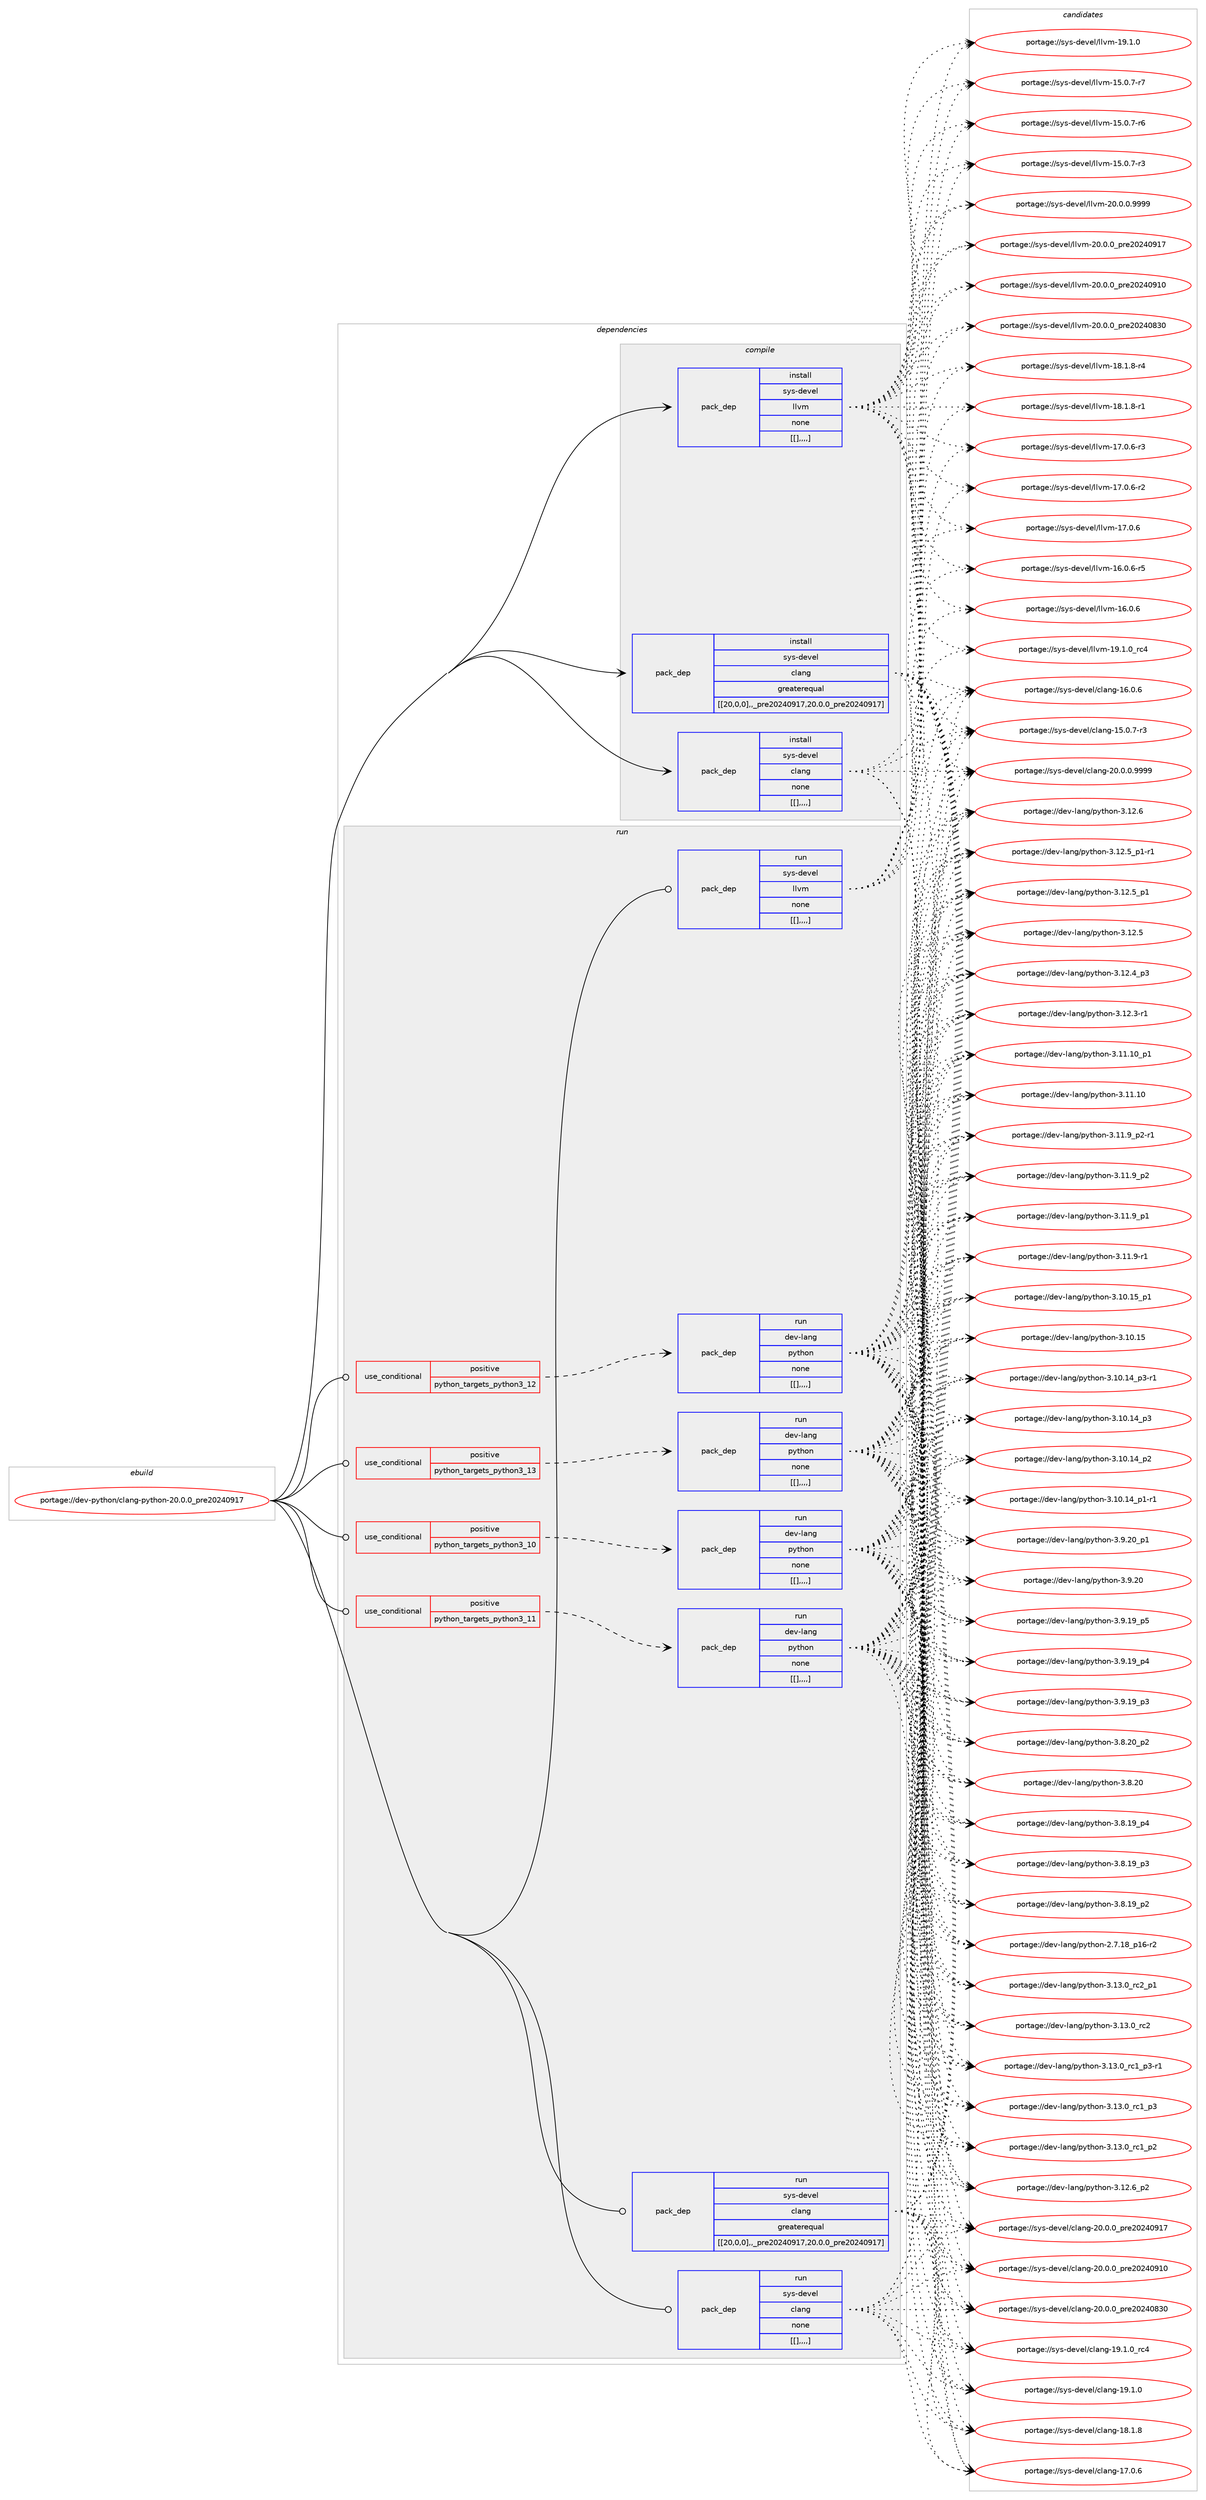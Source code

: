 digraph prolog {

# *************
# Graph options
# *************

newrank=true;
concentrate=true;
compound=true;
graph [rankdir=LR,fontname=Helvetica,fontsize=10,ranksep=1.5];#, ranksep=2.5, nodesep=0.2];
edge  [arrowhead=vee];
node  [fontname=Helvetica,fontsize=10];

# **********
# The ebuild
# **********

subgraph cluster_leftcol {
color=gray;
label=<<i>ebuild</i>>;
id [label="portage://dev-python/clang-python-20.0.0_pre20240917", color=red, width=4, href="../dev-python/clang-python-20.0.0_pre20240917.svg"];
}

# ****************
# The dependencies
# ****************

subgraph cluster_midcol {
color=gray;
label=<<i>dependencies</i>>;
subgraph cluster_compile {
fillcolor="#eeeeee";
style=filled;
label=<<i>compile</i>>;
subgraph pack111378 {
dependency145360 [label=<<TABLE BORDER="0" CELLBORDER="1" CELLSPACING="0" CELLPADDING="4" WIDTH="220"><TR><TD ROWSPAN="6" CELLPADDING="30">pack_dep</TD></TR><TR><TD WIDTH="110">install</TD></TR><TR><TD>sys-devel</TD></TR><TR><TD>clang</TD></TR><TR><TD>greaterequal</TD></TR><TR><TD>[[20,0,0],,_pre20240917,20.0.0_pre20240917]</TD></TR></TABLE>>, shape=none, color=blue];
}
id:e -> dependency145360:w [weight=20,style="solid",arrowhead="vee"];
subgraph pack111379 {
dependency145361 [label=<<TABLE BORDER="0" CELLBORDER="1" CELLSPACING="0" CELLPADDING="4" WIDTH="220"><TR><TD ROWSPAN="6" CELLPADDING="30">pack_dep</TD></TR><TR><TD WIDTH="110">install</TD></TR><TR><TD>sys-devel</TD></TR><TR><TD>clang</TD></TR><TR><TD>none</TD></TR><TR><TD>[[],,,,]</TD></TR></TABLE>>, shape=none, color=blue];
}
id:e -> dependency145361:w [weight=20,style="solid",arrowhead="vee"];
subgraph pack111380 {
dependency145362 [label=<<TABLE BORDER="0" CELLBORDER="1" CELLSPACING="0" CELLPADDING="4" WIDTH="220"><TR><TD ROWSPAN="6" CELLPADDING="30">pack_dep</TD></TR><TR><TD WIDTH="110">install</TD></TR><TR><TD>sys-devel</TD></TR><TR><TD>llvm</TD></TR><TR><TD>none</TD></TR><TR><TD>[[],,,,]</TD></TR></TABLE>>, shape=none, color=blue];
}
id:e -> dependency145362:w [weight=20,style="solid",arrowhead="vee"];
}
subgraph cluster_compileandrun {
fillcolor="#eeeeee";
style=filled;
label=<<i>compile and run</i>>;
}
subgraph cluster_run {
fillcolor="#eeeeee";
style=filled;
label=<<i>run</i>>;
subgraph cond32770 {
dependency145363 [label=<<TABLE BORDER="0" CELLBORDER="1" CELLSPACING="0" CELLPADDING="4"><TR><TD ROWSPAN="3" CELLPADDING="10">use_conditional</TD></TR><TR><TD>positive</TD></TR><TR><TD>python_targets_python3_10</TD></TR></TABLE>>, shape=none, color=red];
subgraph pack111381 {
dependency145364 [label=<<TABLE BORDER="0" CELLBORDER="1" CELLSPACING="0" CELLPADDING="4" WIDTH="220"><TR><TD ROWSPAN="6" CELLPADDING="30">pack_dep</TD></TR><TR><TD WIDTH="110">run</TD></TR><TR><TD>dev-lang</TD></TR><TR><TD>python</TD></TR><TR><TD>none</TD></TR><TR><TD>[[],,,,]</TD></TR></TABLE>>, shape=none, color=blue];
}
dependency145363:e -> dependency145364:w [weight=20,style="dashed",arrowhead="vee"];
}
id:e -> dependency145363:w [weight=20,style="solid",arrowhead="odot"];
subgraph cond32771 {
dependency145365 [label=<<TABLE BORDER="0" CELLBORDER="1" CELLSPACING="0" CELLPADDING="4"><TR><TD ROWSPAN="3" CELLPADDING="10">use_conditional</TD></TR><TR><TD>positive</TD></TR><TR><TD>python_targets_python3_11</TD></TR></TABLE>>, shape=none, color=red];
subgraph pack111382 {
dependency145366 [label=<<TABLE BORDER="0" CELLBORDER="1" CELLSPACING="0" CELLPADDING="4" WIDTH="220"><TR><TD ROWSPAN="6" CELLPADDING="30">pack_dep</TD></TR><TR><TD WIDTH="110">run</TD></TR><TR><TD>dev-lang</TD></TR><TR><TD>python</TD></TR><TR><TD>none</TD></TR><TR><TD>[[],,,,]</TD></TR></TABLE>>, shape=none, color=blue];
}
dependency145365:e -> dependency145366:w [weight=20,style="dashed",arrowhead="vee"];
}
id:e -> dependency145365:w [weight=20,style="solid",arrowhead="odot"];
subgraph cond32772 {
dependency145367 [label=<<TABLE BORDER="0" CELLBORDER="1" CELLSPACING="0" CELLPADDING="4"><TR><TD ROWSPAN="3" CELLPADDING="10">use_conditional</TD></TR><TR><TD>positive</TD></TR><TR><TD>python_targets_python3_12</TD></TR></TABLE>>, shape=none, color=red];
subgraph pack111383 {
dependency145368 [label=<<TABLE BORDER="0" CELLBORDER="1" CELLSPACING="0" CELLPADDING="4" WIDTH="220"><TR><TD ROWSPAN="6" CELLPADDING="30">pack_dep</TD></TR><TR><TD WIDTH="110">run</TD></TR><TR><TD>dev-lang</TD></TR><TR><TD>python</TD></TR><TR><TD>none</TD></TR><TR><TD>[[],,,,]</TD></TR></TABLE>>, shape=none, color=blue];
}
dependency145367:e -> dependency145368:w [weight=20,style="dashed",arrowhead="vee"];
}
id:e -> dependency145367:w [weight=20,style="solid",arrowhead="odot"];
subgraph cond32773 {
dependency145369 [label=<<TABLE BORDER="0" CELLBORDER="1" CELLSPACING="0" CELLPADDING="4"><TR><TD ROWSPAN="3" CELLPADDING="10">use_conditional</TD></TR><TR><TD>positive</TD></TR><TR><TD>python_targets_python3_13</TD></TR></TABLE>>, shape=none, color=red];
subgraph pack111384 {
dependency145370 [label=<<TABLE BORDER="0" CELLBORDER="1" CELLSPACING="0" CELLPADDING="4" WIDTH="220"><TR><TD ROWSPAN="6" CELLPADDING="30">pack_dep</TD></TR><TR><TD WIDTH="110">run</TD></TR><TR><TD>dev-lang</TD></TR><TR><TD>python</TD></TR><TR><TD>none</TD></TR><TR><TD>[[],,,,]</TD></TR></TABLE>>, shape=none, color=blue];
}
dependency145369:e -> dependency145370:w [weight=20,style="dashed",arrowhead="vee"];
}
id:e -> dependency145369:w [weight=20,style="solid",arrowhead="odot"];
subgraph pack111385 {
dependency145371 [label=<<TABLE BORDER="0" CELLBORDER="1" CELLSPACING="0" CELLPADDING="4" WIDTH="220"><TR><TD ROWSPAN="6" CELLPADDING="30">pack_dep</TD></TR><TR><TD WIDTH="110">run</TD></TR><TR><TD>sys-devel</TD></TR><TR><TD>clang</TD></TR><TR><TD>greaterequal</TD></TR><TR><TD>[[20,0,0],,_pre20240917,20.0.0_pre20240917]</TD></TR></TABLE>>, shape=none, color=blue];
}
id:e -> dependency145371:w [weight=20,style="solid",arrowhead="odot"];
subgraph pack111386 {
dependency145372 [label=<<TABLE BORDER="0" CELLBORDER="1" CELLSPACING="0" CELLPADDING="4" WIDTH="220"><TR><TD ROWSPAN="6" CELLPADDING="30">pack_dep</TD></TR><TR><TD WIDTH="110">run</TD></TR><TR><TD>sys-devel</TD></TR><TR><TD>clang</TD></TR><TR><TD>none</TD></TR><TR><TD>[[],,,,]</TD></TR></TABLE>>, shape=none, color=blue];
}
id:e -> dependency145372:w [weight=20,style="solid",arrowhead="odot"];
subgraph pack111387 {
dependency145373 [label=<<TABLE BORDER="0" CELLBORDER="1" CELLSPACING="0" CELLPADDING="4" WIDTH="220"><TR><TD ROWSPAN="6" CELLPADDING="30">pack_dep</TD></TR><TR><TD WIDTH="110">run</TD></TR><TR><TD>sys-devel</TD></TR><TR><TD>llvm</TD></TR><TR><TD>none</TD></TR><TR><TD>[[],,,,]</TD></TR></TABLE>>, shape=none, color=blue];
}
id:e -> dependency145373:w [weight=20,style="solid",arrowhead="odot"];
}
}

# **************
# The candidates
# **************

subgraph cluster_choices {
rank=same;
color=gray;
label=<<i>candidates</i>>;

subgraph choice111378 {
color=black;
nodesep=1;
choice11512111545100101118101108479910897110103455048464846484657575757 [label="portage://sys-devel/clang-20.0.0.9999", color=red, width=4,href="../sys-devel/clang-20.0.0.9999.svg"];
choice1151211154510010111810110847991089711010345504846484648951121141015048505248574955 [label="portage://sys-devel/clang-20.0.0_pre20240917", color=red, width=4,href="../sys-devel/clang-20.0.0_pre20240917.svg"];
choice1151211154510010111810110847991089711010345504846484648951121141015048505248574948 [label="portage://sys-devel/clang-20.0.0_pre20240910", color=red, width=4,href="../sys-devel/clang-20.0.0_pre20240910.svg"];
choice1151211154510010111810110847991089711010345504846484648951121141015048505248565148 [label="portage://sys-devel/clang-20.0.0_pre20240830", color=red, width=4,href="../sys-devel/clang-20.0.0_pre20240830.svg"];
choice1151211154510010111810110847991089711010345495746494648951149952 [label="portage://sys-devel/clang-19.1.0_rc4", color=red, width=4,href="../sys-devel/clang-19.1.0_rc4.svg"];
choice1151211154510010111810110847991089711010345495746494648 [label="portage://sys-devel/clang-19.1.0", color=red, width=4,href="../sys-devel/clang-19.1.0.svg"];
choice1151211154510010111810110847991089711010345495646494656 [label="portage://sys-devel/clang-18.1.8", color=red, width=4,href="../sys-devel/clang-18.1.8.svg"];
choice1151211154510010111810110847991089711010345495546484654 [label="portage://sys-devel/clang-17.0.6", color=red, width=4,href="../sys-devel/clang-17.0.6.svg"];
choice1151211154510010111810110847991089711010345495446484654 [label="portage://sys-devel/clang-16.0.6", color=red, width=4,href="../sys-devel/clang-16.0.6.svg"];
choice11512111545100101118101108479910897110103454953464846554511451 [label="portage://sys-devel/clang-15.0.7-r3", color=red, width=4,href="../sys-devel/clang-15.0.7-r3.svg"];
dependency145360:e -> choice11512111545100101118101108479910897110103455048464846484657575757:w [style=dotted,weight="100"];
dependency145360:e -> choice1151211154510010111810110847991089711010345504846484648951121141015048505248574955:w [style=dotted,weight="100"];
dependency145360:e -> choice1151211154510010111810110847991089711010345504846484648951121141015048505248574948:w [style=dotted,weight="100"];
dependency145360:e -> choice1151211154510010111810110847991089711010345504846484648951121141015048505248565148:w [style=dotted,weight="100"];
dependency145360:e -> choice1151211154510010111810110847991089711010345495746494648951149952:w [style=dotted,weight="100"];
dependency145360:e -> choice1151211154510010111810110847991089711010345495746494648:w [style=dotted,weight="100"];
dependency145360:e -> choice1151211154510010111810110847991089711010345495646494656:w [style=dotted,weight="100"];
dependency145360:e -> choice1151211154510010111810110847991089711010345495546484654:w [style=dotted,weight="100"];
dependency145360:e -> choice1151211154510010111810110847991089711010345495446484654:w [style=dotted,weight="100"];
dependency145360:e -> choice11512111545100101118101108479910897110103454953464846554511451:w [style=dotted,weight="100"];
}
subgraph choice111379 {
color=black;
nodesep=1;
choice11512111545100101118101108479910897110103455048464846484657575757 [label="portage://sys-devel/clang-20.0.0.9999", color=red, width=4,href="../sys-devel/clang-20.0.0.9999.svg"];
choice1151211154510010111810110847991089711010345504846484648951121141015048505248574955 [label="portage://sys-devel/clang-20.0.0_pre20240917", color=red, width=4,href="../sys-devel/clang-20.0.0_pre20240917.svg"];
choice1151211154510010111810110847991089711010345504846484648951121141015048505248574948 [label="portage://sys-devel/clang-20.0.0_pre20240910", color=red, width=4,href="../sys-devel/clang-20.0.0_pre20240910.svg"];
choice1151211154510010111810110847991089711010345504846484648951121141015048505248565148 [label="portage://sys-devel/clang-20.0.0_pre20240830", color=red, width=4,href="../sys-devel/clang-20.0.0_pre20240830.svg"];
choice1151211154510010111810110847991089711010345495746494648951149952 [label="portage://sys-devel/clang-19.1.0_rc4", color=red, width=4,href="../sys-devel/clang-19.1.0_rc4.svg"];
choice1151211154510010111810110847991089711010345495746494648 [label="portage://sys-devel/clang-19.1.0", color=red, width=4,href="../sys-devel/clang-19.1.0.svg"];
choice1151211154510010111810110847991089711010345495646494656 [label="portage://sys-devel/clang-18.1.8", color=red, width=4,href="../sys-devel/clang-18.1.8.svg"];
choice1151211154510010111810110847991089711010345495546484654 [label="portage://sys-devel/clang-17.0.6", color=red, width=4,href="../sys-devel/clang-17.0.6.svg"];
choice1151211154510010111810110847991089711010345495446484654 [label="portage://sys-devel/clang-16.0.6", color=red, width=4,href="../sys-devel/clang-16.0.6.svg"];
choice11512111545100101118101108479910897110103454953464846554511451 [label="portage://sys-devel/clang-15.0.7-r3", color=red, width=4,href="../sys-devel/clang-15.0.7-r3.svg"];
dependency145361:e -> choice11512111545100101118101108479910897110103455048464846484657575757:w [style=dotted,weight="100"];
dependency145361:e -> choice1151211154510010111810110847991089711010345504846484648951121141015048505248574955:w [style=dotted,weight="100"];
dependency145361:e -> choice1151211154510010111810110847991089711010345504846484648951121141015048505248574948:w [style=dotted,weight="100"];
dependency145361:e -> choice1151211154510010111810110847991089711010345504846484648951121141015048505248565148:w [style=dotted,weight="100"];
dependency145361:e -> choice1151211154510010111810110847991089711010345495746494648951149952:w [style=dotted,weight="100"];
dependency145361:e -> choice1151211154510010111810110847991089711010345495746494648:w [style=dotted,weight="100"];
dependency145361:e -> choice1151211154510010111810110847991089711010345495646494656:w [style=dotted,weight="100"];
dependency145361:e -> choice1151211154510010111810110847991089711010345495546484654:w [style=dotted,weight="100"];
dependency145361:e -> choice1151211154510010111810110847991089711010345495446484654:w [style=dotted,weight="100"];
dependency145361:e -> choice11512111545100101118101108479910897110103454953464846554511451:w [style=dotted,weight="100"];
}
subgraph choice111380 {
color=black;
nodesep=1;
choice1151211154510010111810110847108108118109455048464846484657575757 [label="portage://sys-devel/llvm-20.0.0.9999", color=red, width=4,href="../sys-devel/llvm-20.0.0.9999.svg"];
choice115121115451001011181011084710810811810945504846484648951121141015048505248574955 [label="portage://sys-devel/llvm-20.0.0_pre20240917", color=red, width=4,href="../sys-devel/llvm-20.0.0_pre20240917.svg"];
choice115121115451001011181011084710810811810945504846484648951121141015048505248574948 [label="portage://sys-devel/llvm-20.0.0_pre20240910", color=red, width=4,href="../sys-devel/llvm-20.0.0_pre20240910.svg"];
choice115121115451001011181011084710810811810945504846484648951121141015048505248565148 [label="portage://sys-devel/llvm-20.0.0_pre20240830", color=red, width=4,href="../sys-devel/llvm-20.0.0_pre20240830.svg"];
choice115121115451001011181011084710810811810945495746494648951149952 [label="portage://sys-devel/llvm-19.1.0_rc4", color=red, width=4,href="../sys-devel/llvm-19.1.0_rc4.svg"];
choice115121115451001011181011084710810811810945495746494648 [label="portage://sys-devel/llvm-19.1.0", color=red, width=4,href="../sys-devel/llvm-19.1.0.svg"];
choice1151211154510010111810110847108108118109454956464946564511452 [label="portage://sys-devel/llvm-18.1.8-r4", color=red, width=4,href="../sys-devel/llvm-18.1.8-r4.svg"];
choice1151211154510010111810110847108108118109454956464946564511449 [label="portage://sys-devel/llvm-18.1.8-r1", color=red, width=4,href="../sys-devel/llvm-18.1.8-r1.svg"];
choice1151211154510010111810110847108108118109454955464846544511451 [label="portage://sys-devel/llvm-17.0.6-r3", color=red, width=4,href="../sys-devel/llvm-17.0.6-r3.svg"];
choice1151211154510010111810110847108108118109454955464846544511450 [label="portage://sys-devel/llvm-17.0.6-r2", color=red, width=4,href="../sys-devel/llvm-17.0.6-r2.svg"];
choice115121115451001011181011084710810811810945495546484654 [label="portage://sys-devel/llvm-17.0.6", color=red, width=4,href="../sys-devel/llvm-17.0.6.svg"];
choice1151211154510010111810110847108108118109454954464846544511453 [label="portage://sys-devel/llvm-16.0.6-r5", color=red, width=4,href="../sys-devel/llvm-16.0.6-r5.svg"];
choice115121115451001011181011084710810811810945495446484654 [label="portage://sys-devel/llvm-16.0.6", color=red, width=4,href="../sys-devel/llvm-16.0.6.svg"];
choice1151211154510010111810110847108108118109454953464846554511455 [label="portage://sys-devel/llvm-15.0.7-r7", color=red, width=4,href="../sys-devel/llvm-15.0.7-r7.svg"];
choice1151211154510010111810110847108108118109454953464846554511454 [label="portage://sys-devel/llvm-15.0.7-r6", color=red, width=4,href="../sys-devel/llvm-15.0.7-r6.svg"];
choice1151211154510010111810110847108108118109454953464846554511451 [label="portage://sys-devel/llvm-15.0.7-r3", color=red, width=4,href="../sys-devel/llvm-15.0.7-r3.svg"];
dependency145362:e -> choice1151211154510010111810110847108108118109455048464846484657575757:w [style=dotted,weight="100"];
dependency145362:e -> choice115121115451001011181011084710810811810945504846484648951121141015048505248574955:w [style=dotted,weight="100"];
dependency145362:e -> choice115121115451001011181011084710810811810945504846484648951121141015048505248574948:w [style=dotted,weight="100"];
dependency145362:e -> choice115121115451001011181011084710810811810945504846484648951121141015048505248565148:w [style=dotted,weight="100"];
dependency145362:e -> choice115121115451001011181011084710810811810945495746494648951149952:w [style=dotted,weight="100"];
dependency145362:e -> choice115121115451001011181011084710810811810945495746494648:w [style=dotted,weight="100"];
dependency145362:e -> choice1151211154510010111810110847108108118109454956464946564511452:w [style=dotted,weight="100"];
dependency145362:e -> choice1151211154510010111810110847108108118109454956464946564511449:w [style=dotted,weight="100"];
dependency145362:e -> choice1151211154510010111810110847108108118109454955464846544511451:w [style=dotted,weight="100"];
dependency145362:e -> choice1151211154510010111810110847108108118109454955464846544511450:w [style=dotted,weight="100"];
dependency145362:e -> choice115121115451001011181011084710810811810945495546484654:w [style=dotted,weight="100"];
dependency145362:e -> choice1151211154510010111810110847108108118109454954464846544511453:w [style=dotted,weight="100"];
dependency145362:e -> choice115121115451001011181011084710810811810945495446484654:w [style=dotted,weight="100"];
dependency145362:e -> choice1151211154510010111810110847108108118109454953464846554511455:w [style=dotted,weight="100"];
dependency145362:e -> choice1151211154510010111810110847108108118109454953464846554511454:w [style=dotted,weight="100"];
dependency145362:e -> choice1151211154510010111810110847108108118109454953464846554511451:w [style=dotted,weight="100"];
}
subgraph choice111381 {
color=black;
nodesep=1;
choice100101118451089711010347112121116104111110455146495146489511499509511249 [label="portage://dev-lang/python-3.13.0_rc2_p1", color=red, width=4,href="../dev-lang/python-3.13.0_rc2_p1.svg"];
choice10010111845108971101034711212111610411111045514649514648951149950 [label="portage://dev-lang/python-3.13.0_rc2", color=red, width=4,href="../dev-lang/python-3.13.0_rc2.svg"];
choice1001011184510897110103471121211161041111104551464951464895114994995112514511449 [label="portage://dev-lang/python-3.13.0_rc1_p3-r1", color=red, width=4,href="../dev-lang/python-3.13.0_rc1_p3-r1.svg"];
choice100101118451089711010347112121116104111110455146495146489511499499511251 [label="portage://dev-lang/python-3.13.0_rc1_p3", color=red, width=4,href="../dev-lang/python-3.13.0_rc1_p3.svg"];
choice100101118451089711010347112121116104111110455146495146489511499499511250 [label="portage://dev-lang/python-3.13.0_rc1_p2", color=red, width=4,href="../dev-lang/python-3.13.0_rc1_p2.svg"];
choice100101118451089711010347112121116104111110455146495046549511250 [label="portage://dev-lang/python-3.12.6_p2", color=red, width=4,href="../dev-lang/python-3.12.6_p2.svg"];
choice10010111845108971101034711212111610411111045514649504654 [label="portage://dev-lang/python-3.12.6", color=red, width=4,href="../dev-lang/python-3.12.6.svg"];
choice1001011184510897110103471121211161041111104551464950465395112494511449 [label="portage://dev-lang/python-3.12.5_p1-r1", color=red, width=4,href="../dev-lang/python-3.12.5_p1-r1.svg"];
choice100101118451089711010347112121116104111110455146495046539511249 [label="portage://dev-lang/python-3.12.5_p1", color=red, width=4,href="../dev-lang/python-3.12.5_p1.svg"];
choice10010111845108971101034711212111610411111045514649504653 [label="portage://dev-lang/python-3.12.5", color=red, width=4,href="../dev-lang/python-3.12.5.svg"];
choice100101118451089711010347112121116104111110455146495046529511251 [label="portage://dev-lang/python-3.12.4_p3", color=red, width=4,href="../dev-lang/python-3.12.4_p3.svg"];
choice100101118451089711010347112121116104111110455146495046514511449 [label="portage://dev-lang/python-3.12.3-r1", color=red, width=4,href="../dev-lang/python-3.12.3-r1.svg"];
choice10010111845108971101034711212111610411111045514649494649489511249 [label="portage://dev-lang/python-3.11.10_p1", color=red, width=4,href="../dev-lang/python-3.11.10_p1.svg"];
choice1001011184510897110103471121211161041111104551464949464948 [label="portage://dev-lang/python-3.11.10", color=red, width=4,href="../dev-lang/python-3.11.10.svg"];
choice1001011184510897110103471121211161041111104551464949465795112504511449 [label="portage://dev-lang/python-3.11.9_p2-r1", color=red, width=4,href="../dev-lang/python-3.11.9_p2-r1.svg"];
choice100101118451089711010347112121116104111110455146494946579511250 [label="portage://dev-lang/python-3.11.9_p2", color=red, width=4,href="../dev-lang/python-3.11.9_p2.svg"];
choice100101118451089711010347112121116104111110455146494946579511249 [label="portage://dev-lang/python-3.11.9_p1", color=red, width=4,href="../dev-lang/python-3.11.9_p1.svg"];
choice100101118451089711010347112121116104111110455146494946574511449 [label="portage://dev-lang/python-3.11.9-r1", color=red, width=4,href="../dev-lang/python-3.11.9-r1.svg"];
choice10010111845108971101034711212111610411111045514649484649539511249 [label="portage://dev-lang/python-3.10.15_p1", color=red, width=4,href="../dev-lang/python-3.10.15_p1.svg"];
choice1001011184510897110103471121211161041111104551464948464953 [label="portage://dev-lang/python-3.10.15", color=red, width=4,href="../dev-lang/python-3.10.15.svg"];
choice100101118451089711010347112121116104111110455146494846495295112514511449 [label="portage://dev-lang/python-3.10.14_p3-r1", color=red, width=4,href="../dev-lang/python-3.10.14_p3-r1.svg"];
choice10010111845108971101034711212111610411111045514649484649529511251 [label="portage://dev-lang/python-3.10.14_p3", color=red, width=4,href="../dev-lang/python-3.10.14_p3.svg"];
choice10010111845108971101034711212111610411111045514649484649529511250 [label="portage://dev-lang/python-3.10.14_p2", color=red, width=4,href="../dev-lang/python-3.10.14_p2.svg"];
choice100101118451089711010347112121116104111110455146494846495295112494511449 [label="portage://dev-lang/python-3.10.14_p1-r1", color=red, width=4,href="../dev-lang/python-3.10.14_p1-r1.svg"];
choice100101118451089711010347112121116104111110455146574650489511249 [label="portage://dev-lang/python-3.9.20_p1", color=red, width=4,href="../dev-lang/python-3.9.20_p1.svg"];
choice10010111845108971101034711212111610411111045514657465048 [label="portage://dev-lang/python-3.9.20", color=red, width=4,href="../dev-lang/python-3.9.20.svg"];
choice100101118451089711010347112121116104111110455146574649579511253 [label="portage://dev-lang/python-3.9.19_p5", color=red, width=4,href="../dev-lang/python-3.9.19_p5.svg"];
choice100101118451089711010347112121116104111110455146574649579511252 [label="portage://dev-lang/python-3.9.19_p4", color=red, width=4,href="../dev-lang/python-3.9.19_p4.svg"];
choice100101118451089711010347112121116104111110455146574649579511251 [label="portage://dev-lang/python-3.9.19_p3", color=red, width=4,href="../dev-lang/python-3.9.19_p3.svg"];
choice100101118451089711010347112121116104111110455146564650489511250 [label="portage://dev-lang/python-3.8.20_p2", color=red, width=4,href="../dev-lang/python-3.8.20_p2.svg"];
choice10010111845108971101034711212111610411111045514656465048 [label="portage://dev-lang/python-3.8.20", color=red, width=4,href="../dev-lang/python-3.8.20.svg"];
choice100101118451089711010347112121116104111110455146564649579511252 [label="portage://dev-lang/python-3.8.19_p4", color=red, width=4,href="../dev-lang/python-3.8.19_p4.svg"];
choice100101118451089711010347112121116104111110455146564649579511251 [label="portage://dev-lang/python-3.8.19_p3", color=red, width=4,href="../dev-lang/python-3.8.19_p3.svg"];
choice100101118451089711010347112121116104111110455146564649579511250 [label="portage://dev-lang/python-3.8.19_p2", color=red, width=4,href="../dev-lang/python-3.8.19_p2.svg"];
choice100101118451089711010347112121116104111110455046554649569511249544511450 [label="portage://dev-lang/python-2.7.18_p16-r2", color=red, width=4,href="../dev-lang/python-2.7.18_p16-r2.svg"];
dependency145364:e -> choice100101118451089711010347112121116104111110455146495146489511499509511249:w [style=dotted,weight="100"];
dependency145364:e -> choice10010111845108971101034711212111610411111045514649514648951149950:w [style=dotted,weight="100"];
dependency145364:e -> choice1001011184510897110103471121211161041111104551464951464895114994995112514511449:w [style=dotted,weight="100"];
dependency145364:e -> choice100101118451089711010347112121116104111110455146495146489511499499511251:w [style=dotted,weight="100"];
dependency145364:e -> choice100101118451089711010347112121116104111110455146495146489511499499511250:w [style=dotted,weight="100"];
dependency145364:e -> choice100101118451089711010347112121116104111110455146495046549511250:w [style=dotted,weight="100"];
dependency145364:e -> choice10010111845108971101034711212111610411111045514649504654:w [style=dotted,weight="100"];
dependency145364:e -> choice1001011184510897110103471121211161041111104551464950465395112494511449:w [style=dotted,weight="100"];
dependency145364:e -> choice100101118451089711010347112121116104111110455146495046539511249:w [style=dotted,weight="100"];
dependency145364:e -> choice10010111845108971101034711212111610411111045514649504653:w [style=dotted,weight="100"];
dependency145364:e -> choice100101118451089711010347112121116104111110455146495046529511251:w [style=dotted,weight="100"];
dependency145364:e -> choice100101118451089711010347112121116104111110455146495046514511449:w [style=dotted,weight="100"];
dependency145364:e -> choice10010111845108971101034711212111610411111045514649494649489511249:w [style=dotted,weight="100"];
dependency145364:e -> choice1001011184510897110103471121211161041111104551464949464948:w [style=dotted,weight="100"];
dependency145364:e -> choice1001011184510897110103471121211161041111104551464949465795112504511449:w [style=dotted,weight="100"];
dependency145364:e -> choice100101118451089711010347112121116104111110455146494946579511250:w [style=dotted,weight="100"];
dependency145364:e -> choice100101118451089711010347112121116104111110455146494946579511249:w [style=dotted,weight="100"];
dependency145364:e -> choice100101118451089711010347112121116104111110455146494946574511449:w [style=dotted,weight="100"];
dependency145364:e -> choice10010111845108971101034711212111610411111045514649484649539511249:w [style=dotted,weight="100"];
dependency145364:e -> choice1001011184510897110103471121211161041111104551464948464953:w [style=dotted,weight="100"];
dependency145364:e -> choice100101118451089711010347112121116104111110455146494846495295112514511449:w [style=dotted,weight="100"];
dependency145364:e -> choice10010111845108971101034711212111610411111045514649484649529511251:w [style=dotted,weight="100"];
dependency145364:e -> choice10010111845108971101034711212111610411111045514649484649529511250:w [style=dotted,weight="100"];
dependency145364:e -> choice100101118451089711010347112121116104111110455146494846495295112494511449:w [style=dotted,weight="100"];
dependency145364:e -> choice100101118451089711010347112121116104111110455146574650489511249:w [style=dotted,weight="100"];
dependency145364:e -> choice10010111845108971101034711212111610411111045514657465048:w [style=dotted,weight="100"];
dependency145364:e -> choice100101118451089711010347112121116104111110455146574649579511253:w [style=dotted,weight="100"];
dependency145364:e -> choice100101118451089711010347112121116104111110455146574649579511252:w [style=dotted,weight="100"];
dependency145364:e -> choice100101118451089711010347112121116104111110455146574649579511251:w [style=dotted,weight="100"];
dependency145364:e -> choice100101118451089711010347112121116104111110455146564650489511250:w [style=dotted,weight="100"];
dependency145364:e -> choice10010111845108971101034711212111610411111045514656465048:w [style=dotted,weight="100"];
dependency145364:e -> choice100101118451089711010347112121116104111110455146564649579511252:w [style=dotted,weight="100"];
dependency145364:e -> choice100101118451089711010347112121116104111110455146564649579511251:w [style=dotted,weight="100"];
dependency145364:e -> choice100101118451089711010347112121116104111110455146564649579511250:w [style=dotted,weight="100"];
dependency145364:e -> choice100101118451089711010347112121116104111110455046554649569511249544511450:w [style=dotted,weight="100"];
}
subgraph choice111382 {
color=black;
nodesep=1;
choice100101118451089711010347112121116104111110455146495146489511499509511249 [label="portage://dev-lang/python-3.13.0_rc2_p1", color=red, width=4,href="../dev-lang/python-3.13.0_rc2_p1.svg"];
choice10010111845108971101034711212111610411111045514649514648951149950 [label="portage://dev-lang/python-3.13.0_rc2", color=red, width=4,href="../dev-lang/python-3.13.0_rc2.svg"];
choice1001011184510897110103471121211161041111104551464951464895114994995112514511449 [label="portage://dev-lang/python-3.13.0_rc1_p3-r1", color=red, width=4,href="../dev-lang/python-3.13.0_rc1_p3-r1.svg"];
choice100101118451089711010347112121116104111110455146495146489511499499511251 [label="portage://dev-lang/python-3.13.0_rc1_p3", color=red, width=4,href="../dev-lang/python-3.13.0_rc1_p3.svg"];
choice100101118451089711010347112121116104111110455146495146489511499499511250 [label="portage://dev-lang/python-3.13.0_rc1_p2", color=red, width=4,href="../dev-lang/python-3.13.0_rc1_p2.svg"];
choice100101118451089711010347112121116104111110455146495046549511250 [label="portage://dev-lang/python-3.12.6_p2", color=red, width=4,href="../dev-lang/python-3.12.6_p2.svg"];
choice10010111845108971101034711212111610411111045514649504654 [label="portage://dev-lang/python-3.12.6", color=red, width=4,href="../dev-lang/python-3.12.6.svg"];
choice1001011184510897110103471121211161041111104551464950465395112494511449 [label="portage://dev-lang/python-3.12.5_p1-r1", color=red, width=4,href="../dev-lang/python-3.12.5_p1-r1.svg"];
choice100101118451089711010347112121116104111110455146495046539511249 [label="portage://dev-lang/python-3.12.5_p1", color=red, width=4,href="../dev-lang/python-3.12.5_p1.svg"];
choice10010111845108971101034711212111610411111045514649504653 [label="portage://dev-lang/python-3.12.5", color=red, width=4,href="../dev-lang/python-3.12.5.svg"];
choice100101118451089711010347112121116104111110455146495046529511251 [label="portage://dev-lang/python-3.12.4_p3", color=red, width=4,href="../dev-lang/python-3.12.4_p3.svg"];
choice100101118451089711010347112121116104111110455146495046514511449 [label="portage://dev-lang/python-3.12.3-r1", color=red, width=4,href="../dev-lang/python-3.12.3-r1.svg"];
choice10010111845108971101034711212111610411111045514649494649489511249 [label="portage://dev-lang/python-3.11.10_p1", color=red, width=4,href="../dev-lang/python-3.11.10_p1.svg"];
choice1001011184510897110103471121211161041111104551464949464948 [label="portage://dev-lang/python-3.11.10", color=red, width=4,href="../dev-lang/python-3.11.10.svg"];
choice1001011184510897110103471121211161041111104551464949465795112504511449 [label="portage://dev-lang/python-3.11.9_p2-r1", color=red, width=4,href="../dev-lang/python-3.11.9_p2-r1.svg"];
choice100101118451089711010347112121116104111110455146494946579511250 [label="portage://dev-lang/python-3.11.9_p2", color=red, width=4,href="../dev-lang/python-3.11.9_p2.svg"];
choice100101118451089711010347112121116104111110455146494946579511249 [label="portage://dev-lang/python-3.11.9_p1", color=red, width=4,href="../dev-lang/python-3.11.9_p1.svg"];
choice100101118451089711010347112121116104111110455146494946574511449 [label="portage://dev-lang/python-3.11.9-r1", color=red, width=4,href="../dev-lang/python-3.11.9-r1.svg"];
choice10010111845108971101034711212111610411111045514649484649539511249 [label="portage://dev-lang/python-3.10.15_p1", color=red, width=4,href="../dev-lang/python-3.10.15_p1.svg"];
choice1001011184510897110103471121211161041111104551464948464953 [label="portage://dev-lang/python-3.10.15", color=red, width=4,href="../dev-lang/python-3.10.15.svg"];
choice100101118451089711010347112121116104111110455146494846495295112514511449 [label="portage://dev-lang/python-3.10.14_p3-r1", color=red, width=4,href="../dev-lang/python-3.10.14_p3-r1.svg"];
choice10010111845108971101034711212111610411111045514649484649529511251 [label="portage://dev-lang/python-3.10.14_p3", color=red, width=4,href="../dev-lang/python-3.10.14_p3.svg"];
choice10010111845108971101034711212111610411111045514649484649529511250 [label="portage://dev-lang/python-3.10.14_p2", color=red, width=4,href="../dev-lang/python-3.10.14_p2.svg"];
choice100101118451089711010347112121116104111110455146494846495295112494511449 [label="portage://dev-lang/python-3.10.14_p1-r1", color=red, width=4,href="../dev-lang/python-3.10.14_p1-r1.svg"];
choice100101118451089711010347112121116104111110455146574650489511249 [label="portage://dev-lang/python-3.9.20_p1", color=red, width=4,href="../dev-lang/python-3.9.20_p1.svg"];
choice10010111845108971101034711212111610411111045514657465048 [label="portage://dev-lang/python-3.9.20", color=red, width=4,href="../dev-lang/python-3.9.20.svg"];
choice100101118451089711010347112121116104111110455146574649579511253 [label="portage://dev-lang/python-3.9.19_p5", color=red, width=4,href="../dev-lang/python-3.9.19_p5.svg"];
choice100101118451089711010347112121116104111110455146574649579511252 [label="portage://dev-lang/python-3.9.19_p4", color=red, width=4,href="../dev-lang/python-3.9.19_p4.svg"];
choice100101118451089711010347112121116104111110455146574649579511251 [label="portage://dev-lang/python-3.9.19_p3", color=red, width=4,href="../dev-lang/python-3.9.19_p3.svg"];
choice100101118451089711010347112121116104111110455146564650489511250 [label="portage://dev-lang/python-3.8.20_p2", color=red, width=4,href="../dev-lang/python-3.8.20_p2.svg"];
choice10010111845108971101034711212111610411111045514656465048 [label="portage://dev-lang/python-3.8.20", color=red, width=4,href="../dev-lang/python-3.8.20.svg"];
choice100101118451089711010347112121116104111110455146564649579511252 [label="portage://dev-lang/python-3.8.19_p4", color=red, width=4,href="../dev-lang/python-3.8.19_p4.svg"];
choice100101118451089711010347112121116104111110455146564649579511251 [label="portage://dev-lang/python-3.8.19_p3", color=red, width=4,href="../dev-lang/python-3.8.19_p3.svg"];
choice100101118451089711010347112121116104111110455146564649579511250 [label="portage://dev-lang/python-3.8.19_p2", color=red, width=4,href="../dev-lang/python-3.8.19_p2.svg"];
choice100101118451089711010347112121116104111110455046554649569511249544511450 [label="portage://dev-lang/python-2.7.18_p16-r2", color=red, width=4,href="../dev-lang/python-2.7.18_p16-r2.svg"];
dependency145366:e -> choice100101118451089711010347112121116104111110455146495146489511499509511249:w [style=dotted,weight="100"];
dependency145366:e -> choice10010111845108971101034711212111610411111045514649514648951149950:w [style=dotted,weight="100"];
dependency145366:e -> choice1001011184510897110103471121211161041111104551464951464895114994995112514511449:w [style=dotted,weight="100"];
dependency145366:e -> choice100101118451089711010347112121116104111110455146495146489511499499511251:w [style=dotted,weight="100"];
dependency145366:e -> choice100101118451089711010347112121116104111110455146495146489511499499511250:w [style=dotted,weight="100"];
dependency145366:e -> choice100101118451089711010347112121116104111110455146495046549511250:w [style=dotted,weight="100"];
dependency145366:e -> choice10010111845108971101034711212111610411111045514649504654:w [style=dotted,weight="100"];
dependency145366:e -> choice1001011184510897110103471121211161041111104551464950465395112494511449:w [style=dotted,weight="100"];
dependency145366:e -> choice100101118451089711010347112121116104111110455146495046539511249:w [style=dotted,weight="100"];
dependency145366:e -> choice10010111845108971101034711212111610411111045514649504653:w [style=dotted,weight="100"];
dependency145366:e -> choice100101118451089711010347112121116104111110455146495046529511251:w [style=dotted,weight="100"];
dependency145366:e -> choice100101118451089711010347112121116104111110455146495046514511449:w [style=dotted,weight="100"];
dependency145366:e -> choice10010111845108971101034711212111610411111045514649494649489511249:w [style=dotted,weight="100"];
dependency145366:e -> choice1001011184510897110103471121211161041111104551464949464948:w [style=dotted,weight="100"];
dependency145366:e -> choice1001011184510897110103471121211161041111104551464949465795112504511449:w [style=dotted,weight="100"];
dependency145366:e -> choice100101118451089711010347112121116104111110455146494946579511250:w [style=dotted,weight="100"];
dependency145366:e -> choice100101118451089711010347112121116104111110455146494946579511249:w [style=dotted,weight="100"];
dependency145366:e -> choice100101118451089711010347112121116104111110455146494946574511449:w [style=dotted,weight="100"];
dependency145366:e -> choice10010111845108971101034711212111610411111045514649484649539511249:w [style=dotted,weight="100"];
dependency145366:e -> choice1001011184510897110103471121211161041111104551464948464953:w [style=dotted,weight="100"];
dependency145366:e -> choice100101118451089711010347112121116104111110455146494846495295112514511449:w [style=dotted,weight="100"];
dependency145366:e -> choice10010111845108971101034711212111610411111045514649484649529511251:w [style=dotted,weight="100"];
dependency145366:e -> choice10010111845108971101034711212111610411111045514649484649529511250:w [style=dotted,weight="100"];
dependency145366:e -> choice100101118451089711010347112121116104111110455146494846495295112494511449:w [style=dotted,weight="100"];
dependency145366:e -> choice100101118451089711010347112121116104111110455146574650489511249:w [style=dotted,weight="100"];
dependency145366:e -> choice10010111845108971101034711212111610411111045514657465048:w [style=dotted,weight="100"];
dependency145366:e -> choice100101118451089711010347112121116104111110455146574649579511253:w [style=dotted,weight="100"];
dependency145366:e -> choice100101118451089711010347112121116104111110455146574649579511252:w [style=dotted,weight="100"];
dependency145366:e -> choice100101118451089711010347112121116104111110455146574649579511251:w [style=dotted,weight="100"];
dependency145366:e -> choice100101118451089711010347112121116104111110455146564650489511250:w [style=dotted,weight="100"];
dependency145366:e -> choice10010111845108971101034711212111610411111045514656465048:w [style=dotted,weight="100"];
dependency145366:e -> choice100101118451089711010347112121116104111110455146564649579511252:w [style=dotted,weight="100"];
dependency145366:e -> choice100101118451089711010347112121116104111110455146564649579511251:w [style=dotted,weight="100"];
dependency145366:e -> choice100101118451089711010347112121116104111110455146564649579511250:w [style=dotted,weight="100"];
dependency145366:e -> choice100101118451089711010347112121116104111110455046554649569511249544511450:w [style=dotted,weight="100"];
}
subgraph choice111383 {
color=black;
nodesep=1;
choice100101118451089711010347112121116104111110455146495146489511499509511249 [label="portage://dev-lang/python-3.13.0_rc2_p1", color=red, width=4,href="../dev-lang/python-3.13.0_rc2_p1.svg"];
choice10010111845108971101034711212111610411111045514649514648951149950 [label="portage://dev-lang/python-3.13.0_rc2", color=red, width=4,href="../dev-lang/python-3.13.0_rc2.svg"];
choice1001011184510897110103471121211161041111104551464951464895114994995112514511449 [label="portage://dev-lang/python-3.13.0_rc1_p3-r1", color=red, width=4,href="../dev-lang/python-3.13.0_rc1_p3-r1.svg"];
choice100101118451089711010347112121116104111110455146495146489511499499511251 [label="portage://dev-lang/python-3.13.0_rc1_p3", color=red, width=4,href="../dev-lang/python-3.13.0_rc1_p3.svg"];
choice100101118451089711010347112121116104111110455146495146489511499499511250 [label="portage://dev-lang/python-3.13.0_rc1_p2", color=red, width=4,href="../dev-lang/python-3.13.0_rc1_p2.svg"];
choice100101118451089711010347112121116104111110455146495046549511250 [label="portage://dev-lang/python-3.12.6_p2", color=red, width=4,href="../dev-lang/python-3.12.6_p2.svg"];
choice10010111845108971101034711212111610411111045514649504654 [label="portage://dev-lang/python-3.12.6", color=red, width=4,href="../dev-lang/python-3.12.6.svg"];
choice1001011184510897110103471121211161041111104551464950465395112494511449 [label="portage://dev-lang/python-3.12.5_p1-r1", color=red, width=4,href="../dev-lang/python-3.12.5_p1-r1.svg"];
choice100101118451089711010347112121116104111110455146495046539511249 [label="portage://dev-lang/python-3.12.5_p1", color=red, width=4,href="../dev-lang/python-3.12.5_p1.svg"];
choice10010111845108971101034711212111610411111045514649504653 [label="portage://dev-lang/python-3.12.5", color=red, width=4,href="../dev-lang/python-3.12.5.svg"];
choice100101118451089711010347112121116104111110455146495046529511251 [label="portage://dev-lang/python-3.12.4_p3", color=red, width=4,href="../dev-lang/python-3.12.4_p3.svg"];
choice100101118451089711010347112121116104111110455146495046514511449 [label="portage://dev-lang/python-3.12.3-r1", color=red, width=4,href="../dev-lang/python-3.12.3-r1.svg"];
choice10010111845108971101034711212111610411111045514649494649489511249 [label="portage://dev-lang/python-3.11.10_p1", color=red, width=4,href="../dev-lang/python-3.11.10_p1.svg"];
choice1001011184510897110103471121211161041111104551464949464948 [label="portage://dev-lang/python-3.11.10", color=red, width=4,href="../dev-lang/python-3.11.10.svg"];
choice1001011184510897110103471121211161041111104551464949465795112504511449 [label="portage://dev-lang/python-3.11.9_p2-r1", color=red, width=4,href="../dev-lang/python-3.11.9_p2-r1.svg"];
choice100101118451089711010347112121116104111110455146494946579511250 [label="portage://dev-lang/python-3.11.9_p2", color=red, width=4,href="../dev-lang/python-3.11.9_p2.svg"];
choice100101118451089711010347112121116104111110455146494946579511249 [label="portage://dev-lang/python-3.11.9_p1", color=red, width=4,href="../dev-lang/python-3.11.9_p1.svg"];
choice100101118451089711010347112121116104111110455146494946574511449 [label="portage://dev-lang/python-3.11.9-r1", color=red, width=4,href="../dev-lang/python-3.11.9-r1.svg"];
choice10010111845108971101034711212111610411111045514649484649539511249 [label="portage://dev-lang/python-3.10.15_p1", color=red, width=4,href="../dev-lang/python-3.10.15_p1.svg"];
choice1001011184510897110103471121211161041111104551464948464953 [label="portage://dev-lang/python-3.10.15", color=red, width=4,href="../dev-lang/python-3.10.15.svg"];
choice100101118451089711010347112121116104111110455146494846495295112514511449 [label="portage://dev-lang/python-3.10.14_p3-r1", color=red, width=4,href="../dev-lang/python-3.10.14_p3-r1.svg"];
choice10010111845108971101034711212111610411111045514649484649529511251 [label="portage://dev-lang/python-3.10.14_p3", color=red, width=4,href="../dev-lang/python-3.10.14_p3.svg"];
choice10010111845108971101034711212111610411111045514649484649529511250 [label="portage://dev-lang/python-3.10.14_p2", color=red, width=4,href="../dev-lang/python-3.10.14_p2.svg"];
choice100101118451089711010347112121116104111110455146494846495295112494511449 [label="portage://dev-lang/python-3.10.14_p1-r1", color=red, width=4,href="../dev-lang/python-3.10.14_p1-r1.svg"];
choice100101118451089711010347112121116104111110455146574650489511249 [label="portage://dev-lang/python-3.9.20_p1", color=red, width=4,href="../dev-lang/python-3.9.20_p1.svg"];
choice10010111845108971101034711212111610411111045514657465048 [label="portage://dev-lang/python-3.9.20", color=red, width=4,href="../dev-lang/python-3.9.20.svg"];
choice100101118451089711010347112121116104111110455146574649579511253 [label="portage://dev-lang/python-3.9.19_p5", color=red, width=4,href="../dev-lang/python-3.9.19_p5.svg"];
choice100101118451089711010347112121116104111110455146574649579511252 [label="portage://dev-lang/python-3.9.19_p4", color=red, width=4,href="../dev-lang/python-3.9.19_p4.svg"];
choice100101118451089711010347112121116104111110455146574649579511251 [label="portage://dev-lang/python-3.9.19_p3", color=red, width=4,href="../dev-lang/python-3.9.19_p3.svg"];
choice100101118451089711010347112121116104111110455146564650489511250 [label="portage://dev-lang/python-3.8.20_p2", color=red, width=4,href="../dev-lang/python-3.8.20_p2.svg"];
choice10010111845108971101034711212111610411111045514656465048 [label="portage://dev-lang/python-3.8.20", color=red, width=4,href="../dev-lang/python-3.8.20.svg"];
choice100101118451089711010347112121116104111110455146564649579511252 [label="portage://dev-lang/python-3.8.19_p4", color=red, width=4,href="../dev-lang/python-3.8.19_p4.svg"];
choice100101118451089711010347112121116104111110455146564649579511251 [label="portage://dev-lang/python-3.8.19_p3", color=red, width=4,href="../dev-lang/python-3.8.19_p3.svg"];
choice100101118451089711010347112121116104111110455146564649579511250 [label="portage://dev-lang/python-3.8.19_p2", color=red, width=4,href="../dev-lang/python-3.8.19_p2.svg"];
choice100101118451089711010347112121116104111110455046554649569511249544511450 [label="portage://dev-lang/python-2.7.18_p16-r2", color=red, width=4,href="../dev-lang/python-2.7.18_p16-r2.svg"];
dependency145368:e -> choice100101118451089711010347112121116104111110455146495146489511499509511249:w [style=dotted,weight="100"];
dependency145368:e -> choice10010111845108971101034711212111610411111045514649514648951149950:w [style=dotted,weight="100"];
dependency145368:e -> choice1001011184510897110103471121211161041111104551464951464895114994995112514511449:w [style=dotted,weight="100"];
dependency145368:e -> choice100101118451089711010347112121116104111110455146495146489511499499511251:w [style=dotted,weight="100"];
dependency145368:e -> choice100101118451089711010347112121116104111110455146495146489511499499511250:w [style=dotted,weight="100"];
dependency145368:e -> choice100101118451089711010347112121116104111110455146495046549511250:w [style=dotted,weight="100"];
dependency145368:e -> choice10010111845108971101034711212111610411111045514649504654:w [style=dotted,weight="100"];
dependency145368:e -> choice1001011184510897110103471121211161041111104551464950465395112494511449:w [style=dotted,weight="100"];
dependency145368:e -> choice100101118451089711010347112121116104111110455146495046539511249:w [style=dotted,weight="100"];
dependency145368:e -> choice10010111845108971101034711212111610411111045514649504653:w [style=dotted,weight="100"];
dependency145368:e -> choice100101118451089711010347112121116104111110455146495046529511251:w [style=dotted,weight="100"];
dependency145368:e -> choice100101118451089711010347112121116104111110455146495046514511449:w [style=dotted,weight="100"];
dependency145368:e -> choice10010111845108971101034711212111610411111045514649494649489511249:w [style=dotted,weight="100"];
dependency145368:e -> choice1001011184510897110103471121211161041111104551464949464948:w [style=dotted,weight="100"];
dependency145368:e -> choice1001011184510897110103471121211161041111104551464949465795112504511449:w [style=dotted,weight="100"];
dependency145368:e -> choice100101118451089711010347112121116104111110455146494946579511250:w [style=dotted,weight="100"];
dependency145368:e -> choice100101118451089711010347112121116104111110455146494946579511249:w [style=dotted,weight="100"];
dependency145368:e -> choice100101118451089711010347112121116104111110455146494946574511449:w [style=dotted,weight="100"];
dependency145368:e -> choice10010111845108971101034711212111610411111045514649484649539511249:w [style=dotted,weight="100"];
dependency145368:e -> choice1001011184510897110103471121211161041111104551464948464953:w [style=dotted,weight="100"];
dependency145368:e -> choice100101118451089711010347112121116104111110455146494846495295112514511449:w [style=dotted,weight="100"];
dependency145368:e -> choice10010111845108971101034711212111610411111045514649484649529511251:w [style=dotted,weight="100"];
dependency145368:e -> choice10010111845108971101034711212111610411111045514649484649529511250:w [style=dotted,weight="100"];
dependency145368:e -> choice100101118451089711010347112121116104111110455146494846495295112494511449:w [style=dotted,weight="100"];
dependency145368:e -> choice100101118451089711010347112121116104111110455146574650489511249:w [style=dotted,weight="100"];
dependency145368:e -> choice10010111845108971101034711212111610411111045514657465048:w [style=dotted,weight="100"];
dependency145368:e -> choice100101118451089711010347112121116104111110455146574649579511253:w [style=dotted,weight="100"];
dependency145368:e -> choice100101118451089711010347112121116104111110455146574649579511252:w [style=dotted,weight="100"];
dependency145368:e -> choice100101118451089711010347112121116104111110455146574649579511251:w [style=dotted,weight="100"];
dependency145368:e -> choice100101118451089711010347112121116104111110455146564650489511250:w [style=dotted,weight="100"];
dependency145368:e -> choice10010111845108971101034711212111610411111045514656465048:w [style=dotted,weight="100"];
dependency145368:e -> choice100101118451089711010347112121116104111110455146564649579511252:w [style=dotted,weight="100"];
dependency145368:e -> choice100101118451089711010347112121116104111110455146564649579511251:w [style=dotted,weight="100"];
dependency145368:e -> choice100101118451089711010347112121116104111110455146564649579511250:w [style=dotted,weight="100"];
dependency145368:e -> choice100101118451089711010347112121116104111110455046554649569511249544511450:w [style=dotted,weight="100"];
}
subgraph choice111384 {
color=black;
nodesep=1;
choice100101118451089711010347112121116104111110455146495146489511499509511249 [label="portage://dev-lang/python-3.13.0_rc2_p1", color=red, width=4,href="../dev-lang/python-3.13.0_rc2_p1.svg"];
choice10010111845108971101034711212111610411111045514649514648951149950 [label="portage://dev-lang/python-3.13.0_rc2", color=red, width=4,href="../dev-lang/python-3.13.0_rc2.svg"];
choice1001011184510897110103471121211161041111104551464951464895114994995112514511449 [label="portage://dev-lang/python-3.13.0_rc1_p3-r1", color=red, width=4,href="../dev-lang/python-3.13.0_rc1_p3-r1.svg"];
choice100101118451089711010347112121116104111110455146495146489511499499511251 [label="portage://dev-lang/python-3.13.0_rc1_p3", color=red, width=4,href="../dev-lang/python-3.13.0_rc1_p3.svg"];
choice100101118451089711010347112121116104111110455146495146489511499499511250 [label="portage://dev-lang/python-3.13.0_rc1_p2", color=red, width=4,href="../dev-lang/python-3.13.0_rc1_p2.svg"];
choice100101118451089711010347112121116104111110455146495046549511250 [label="portage://dev-lang/python-3.12.6_p2", color=red, width=4,href="../dev-lang/python-3.12.6_p2.svg"];
choice10010111845108971101034711212111610411111045514649504654 [label="portage://dev-lang/python-3.12.6", color=red, width=4,href="../dev-lang/python-3.12.6.svg"];
choice1001011184510897110103471121211161041111104551464950465395112494511449 [label="portage://dev-lang/python-3.12.5_p1-r1", color=red, width=4,href="../dev-lang/python-3.12.5_p1-r1.svg"];
choice100101118451089711010347112121116104111110455146495046539511249 [label="portage://dev-lang/python-3.12.5_p1", color=red, width=4,href="../dev-lang/python-3.12.5_p1.svg"];
choice10010111845108971101034711212111610411111045514649504653 [label="portage://dev-lang/python-3.12.5", color=red, width=4,href="../dev-lang/python-3.12.5.svg"];
choice100101118451089711010347112121116104111110455146495046529511251 [label="portage://dev-lang/python-3.12.4_p3", color=red, width=4,href="../dev-lang/python-3.12.4_p3.svg"];
choice100101118451089711010347112121116104111110455146495046514511449 [label="portage://dev-lang/python-3.12.3-r1", color=red, width=4,href="../dev-lang/python-3.12.3-r1.svg"];
choice10010111845108971101034711212111610411111045514649494649489511249 [label="portage://dev-lang/python-3.11.10_p1", color=red, width=4,href="../dev-lang/python-3.11.10_p1.svg"];
choice1001011184510897110103471121211161041111104551464949464948 [label="portage://dev-lang/python-3.11.10", color=red, width=4,href="../dev-lang/python-3.11.10.svg"];
choice1001011184510897110103471121211161041111104551464949465795112504511449 [label="portage://dev-lang/python-3.11.9_p2-r1", color=red, width=4,href="../dev-lang/python-3.11.9_p2-r1.svg"];
choice100101118451089711010347112121116104111110455146494946579511250 [label="portage://dev-lang/python-3.11.9_p2", color=red, width=4,href="../dev-lang/python-3.11.9_p2.svg"];
choice100101118451089711010347112121116104111110455146494946579511249 [label="portage://dev-lang/python-3.11.9_p1", color=red, width=4,href="../dev-lang/python-3.11.9_p1.svg"];
choice100101118451089711010347112121116104111110455146494946574511449 [label="portage://dev-lang/python-3.11.9-r1", color=red, width=4,href="../dev-lang/python-3.11.9-r1.svg"];
choice10010111845108971101034711212111610411111045514649484649539511249 [label="portage://dev-lang/python-3.10.15_p1", color=red, width=4,href="../dev-lang/python-3.10.15_p1.svg"];
choice1001011184510897110103471121211161041111104551464948464953 [label="portage://dev-lang/python-3.10.15", color=red, width=4,href="../dev-lang/python-3.10.15.svg"];
choice100101118451089711010347112121116104111110455146494846495295112514511449 [label="portage://dev-lang/python-3.10.14_p3-r1", color=red, width=4,href="../dev-lang/python-3.10.14_p3-r1.svg"];
choice10010111845108971101034711212111610411111045514649484649529511251 [label="portage://dev-lang/python-3.10.14_p3", color=red, width=4,href="../dev-lang/python-3.10.14_p3.svg"];
choice10010111845108971101034711212111610411111045514649484649529511250 [label="portage://dev-lang/python-3.10.14_p2", color=red, width=4,href="../dev-lang/python-3.10.14_p2.svg"];
choice100101118451089711010347112121116104111110455146494846495295112494511449 [label="portage://dev-lang/python-3.10.14_p1-r1", color=red, width=4,href="../dev-lang/python-3.10.14_p1-r1.svg"];
choice100101118451089711010347112121116104111110455146574650489511249 [label="portage://dev-lang/python-3.9.20_p1", color=red, width=4,href="../dev-lang/python-3.9.20_p1.svg"];
choice10010111845108971101034711212111610411111045514657465048 [label="portage://dev-lang/python-3.9.20", color=red, width=4,href="../dev-lang/python-3.9.20.svg"];
choice100101118451089711010347112121116104111110455146574649579511253 [label="portage://dev-lang/python-3.9.19_p5", color=red, width=4,href="../dev-lang/python-3.9.19_p5.svg"];
choice100101118451089711010347112121116104111110455146574649579511252 [label="portage://dev-lang/python-3.9.19_p4", color=red, width=4,href="../dev-lang/python-3.9.19_p4.svg"];
choice100101118451089711010347112121116104111110455146574649579511251 [label="portage://dev-lang/python-3.9.19_p3", color=red, width=4,href="../dev-lang/python-3.9.19_p3.svg"];
choice100101118451089711010347112121116104111110455146564650489511250 [label="portage://dev-lang/python-3.8.20_p2", color=red, width=4,href="../dev-lang/python-3.8.20_p2.svg"];
choice10010111845108971101034711212111610411111045514656465048 [label="portage://dev-lang/python-3.8.20", color=red, width=4,href="../dev-lang/python-3.8.20.svg"];
choice100101118451089711010347112121116104111110455146564649579511252 [label="portage://dev-lang/python-3.8.19_p4", color=red, width=4,href="../dev-lang/python-3.8.19_p4.svg"];
choice100101118451089711010347112121116104111110455146564649579511251 [label="portage://dev-lang/python-3.8.19_p3", color=red, width=4,href="../dev-lang/python-3.8.19_p3.svg"];
choice100101118451089711010347112121116104111110455146564649579511250 [label="portage://dev-lang/python-3.8.19_p2", color=red, width=4,href="../dev-lang/python-3.8.19_p2.svg"];
choice100101118451089711010347112121116104111110455046554649569511249544511450 [label="portage://dev-lang/python-2.7.18_p16-r2", color=red, width=4,href="../dev-lang/python-2.7.18_p16-r2.svg"];
dependency145370:e -> choice100101118451089711010347112121116104111110455146495146489511499509511249:w [style=dotted,weight="100"];
dependency145370:e -> choice10010111845108971101034711212111610411111045514649514648951149950:w [style=dotted,weight="100"];
dependency145370:e -> choice1001011184510897110103471121211161041111104551464951464895114994995112514511449:w [style=dotted,weight="100"];
dependency145370:e -> choice100101118451089711010347112121116104111110455146495146489511499499511251:w [style=dotted,weight="100"];
dependency145370:e -> choice100101118451089711010347112121116104111110455146495146489511499499511250:w [style=dotted,weight="100"];
dependency145370:e -> choice100101118451089711010347112121116104111110455146495046549511250:w [style=dotted,weight="100"];
dependency145370:e -> choice10010111845108971101034711212111610411111045514649504654:w [style=dotted,weight="100"];
dependency145370:e -> choice1001011184510897110103471121211161041111104551464950465395112494511449:w [style=dotted,weight="100"];
dependency145370:e -> choice100101118451089711010347112121116104111110455146495046539511249:w [style=dotted,weight="100"];
dependency145370:e -> choice10010111845108971101034711212111610411111045514649504653:w [style=dotted,weight="100"];
dependency145370:e -> choice100101118451089711010347112121116104111110455146495046529511251:w [style=dotted,weight="100"];
dependency145370:e -> choice100101118451089711010347112121116104111110455146495046514511449:w [style=dotted,weight="100"];
dependency145370:e -> choice10010111845108971101034711212111610411111045514649494649489511249:w [style=dotted,weight="100"];
dependency145370:e -> choice1001011184510897110103471121211161041111104551464949464948:w [style=dotted,weight="100"];
dependency145370:e -> choice1001011184510897110103471121211161041111104551464949465795112504511449:w [style=dotted,weight="100"];
dependency145370:e -> choice100101118451089711010347112121116104111110455146494946579511250:w [style=dotted,weight="100"];
dependency145370:e -> choice100101118451089711010347112121116104111110455146494946579511249:w [style=dotted,weight="100"];
dependency145370:e -> choice100101118451089711010347112121116104111110455146494946574511449:w [style=dotted,weight="100"];
dependency145370:e -> choice10010111845108971101034711212111610411111045514649484649539511249:w [style=dotted,weight="100"];
dependency145370:e -> choice1001011184510897110103471121211161041111104551464948464953:w [style=dotted,weight="100"];
dependency145370:e -> choice100101118451089711010347112121116104111110455146494846495295112514511449:w [style=dotted,weight="100"];
dependency145370:e -> choice10010111845108971101034711212111610411111045514649484649529511251:w [style=dotted,weight="100"];
dependency145370:e -> choice10010111845108971101034711212111610411111045514649484649529511250:w [style=dotted,weight="100"];
dependency145370:e -> choice100101118451089711010347112121116104111110455146494846495295112494511449:w [style=dotted,weight="100"];
dependency145370:e -> choice100101118451089711010347112121116104111110455146574650489511249:w [style=dotted,weight="100"];
dependency145370:e -> choice10010111845108971101034711212111610411111045514657465048:w [style=dotted,weight="100"];
dependency145370:e -> choice100101118451089711010347112121116104111110455146574649579511253:w [style=dotted,weight="100"];
dependency145370:e -> choice100101118451089711010347112121116104111110455146574649579511252:w [style=dotted,weight="100"];
dependency145370:e -> choice100101118451089711010347112121116104111110455146574649579511251:w [style=dotted,weight="100"];
dependency145370:e -> choice100101118451089711010347112121116104111110455146564650489511250:w [style=dotted,weight="100"];
dependency145370:e -> choice10010111845108971101034711212111610411111045514656465048:w [style=dotted,weight="100"];
dependency145370:e -> choice100101118451089711010347112121116104111110455146564649579511252:w [style=dotted,weight="100"];
dependency145370:e -> choice100101118451089711010347112121116104111110455146564649579511251:w [style=dotted,weight="100"];
dependency145370:e -> choice100101118451089711010347112121116104111110455146564649579511250:w [style=dotted,weight="100"];
dependency145370:e -> choice100101118451089711010347112121116104111110455046554649569511249544511450:w [style=dotted,weight="100"];
}
subgraph choice111385 {
color=black;
nodesep=1;
choice11512111545100101118101108479910897110103455048464846484657575757 [label="portage://sys-devel/clang-20.0.0.9999", color=red, width=4,href="../sys-devel/clang-20.0.0.9999.svg"];
choice1151211154510010111810110847991089711010345504846484648951121141015048505248574955 [label="portage://sys-devel/clang-20.0.0_pre20240917", color=red, width=4,href="../sys-devel/clang-20.0.0_pre20240917.svg"];
choice1151211154510010111810110847991089711010345504846484648951121141015048505248574948 [label="portage://sys-devel/clang-20.0.0_pre20240910", color=red, width=4,href="../sys-devel/clang-20.0.0_pre20240910.svg"];
choice1151211154510010111810110847991089711010345504846484648951121141015048505248565148 [label="portage://sys-devel/clang-20.0.0_pre20240830", color=red, width=4,href="../sys-devel/clang-20.0.0_pre20240830.svg"];
choice1151211154510010111810110847991089711010345495746494648951149952 [label="portage://sys-devel/clang-19.1.0_rc4", color=red, width=4,href="../sys-devel/clang-19.1.0_rc4.svg"];
choice1151211154510010111810110847991089711010345495746494648 [label="portage://sys-devel/clang-19.1.0", color=red, width=4,href="../sys-devel/clang-19.1.0.svg"];
choice1151211154510010111810110847991089711010345495646494656 [label="portage://sys-devel/clang-18.1.8", color=red, width=4,href="../sys-devel/clang-18.1.8.svg"];
choice1151211154510010111810110847991089711010345495546484654 [label="portage://sys-devel/clang-17.0.6", color=red, width=4,href="../sys-devel/clang-17.0.6.svg"];
choice1151211154510010111810110847991089711010345495446484654 [label="portage://sys-devel/clang-16.0.6", color=red, width=4,href="../sys-devel/clang-16.0.6.svg"];
choice11512111545100101118101108479910897110103454953464846554511451 [label="portage://sys-devel/clang-15.0.7-r3", color=red, width=4,href="../sys-devel/clang-15.0.7-r3.svg"];
dependency145371:e -> choice11512111545100101118101108479910897110103455048464846484657575757:w [style=dotted,weight="100"];
dependency145371:e -> choice1151211154510010111810110847991089711010345504846484648951121141015048505248574955:w [style=dotted,weight="100"];
dependency145371:e -> choice1151211154510010111810110847991089711010345504846484648951121141015048505248574948:w [style=dotted,weight="100"];
dependency145371:e -> choice1151211154510010111810110847991089711010345504846484648951121141015048505248565148:w [style=dotted,weight="100"];
dependency145371:e -> choice1151211154510010111810110847991089711010345495746494648951149952:w [style=dotted,weight="100"];
dependency145371:e -> choice1151211154510010111810110847991089711010345495746494648:w [style=dotted,weight="100"];
dependency145371:e -> choice1151211154510010111810110847991089711010345495646494656:w [style=dotted,weight="100"];
dependency145371:e -> choice1151211154510010111810110847991089711010345495546484654:w [style=dotted,weight="100"];
dependency145371:e -> choice1151211154510010111810110847991089711010345495446484654:w [style=dotted,weight="100"];
dependency145371:e -> choice11512111545100101118101108479910897110103454953464846554511451:w [style=dotted,weight="100"];
}
subgraph choice111386 {
color=black;
nodesep=1;
choice11512111545100101118101108479910897110103455048464846484657575757 [label="portage://sys-devel/clang-20.0.0.9999", color=red, width=4,href="../sys-devel/clang-20.0.0.9999.svg"];
choice1151211154510010111810110847991089711010345504846484648951121141015048505248574955 [label="portage://sys-devel/clang-20.0.0_pre20240917", color=red, width=4,href="../sys-devel/clang-20.0.0_pre20240917.svg"];
choice1151211154510010111810110847991089711010345504846484648951121141015048505248574948 [label="portage://sys-devel/clang-20.0.0_pre20240910", color=red, width=4,href="../sys-devel/clang-20.0.0_pre20240910.svg"];
choice1151211154510010111810110847991089711010345504846484648951121141015048505248565148 [label="portage://sys-devel/clang-20.0.0_pre20240830", color=red, width=4,href="../sys-devel/clang-20.0.0_pre20240830.svg"];
choice1151211154510010111810110847991089711010345495746494648951149952 [label="portage://sys-devel/clang-19.1.0_rc4", color=red, width=4,href="../sys-devel/clang-19.1.0_rc4.svg"];
choice1151211154510010111810110847991089711010345495746494648 [label="portage://sys-devel/clang-19.1.0", color=red, width=4,href="../sys-devel/clang-19.1.0.svg"];
choice1151211154510010111810110847991089711010345495646494656 [label="portage://sys-devel/clang-18.1.8", color=red, width=4,href="../sys-devel/clang-18.1.8.svg"];
choice1151211154510010111810110847991089711010345495546484654 [label="portage://sys-devel/clang-17.0.6", color=red, width=4,href="../sys-devel/clang-17.0.6.svg"];
choice1151211154510010111810110847991089711010345495446484654 [label="portage://sys-devel/clang-16.0.6", color=red, width=4,href="../sys-devel/clang-16.0.6.svg"];
choice11512111545100101118101108479910897110103454953464846554511451 [label="portage://sys-devel/clang-15.0.7-r3", color=red, width=4,href="../sys-devel/clang-15.0.7-r3.svg"];
dependency145372:e -> choice11512111545100101118101108479910897110103455048464846484657575757:w [style=dotted,weight="100"];
dependency145372:e -> choice1151211154510010111810110847991089711010345504846484648951121141015048505248574955:w [style=dotted,weight="100"];
dependency145372:e -> choice1151211154510010111810110847991089711010345504846484648951121141015048505248574948:w [style=dotted,weight="100"];
dependency145372:e -> choice1151211154510010111810110847991089711010345504846484648951121141015048505248565148:w [style=dotted,weight="100"];
dependency145372:e -> choice1151211154510010111810110847991089711010345495746494648951149952:w [style=dotted,weight="100"];
dependency145372:e -> choice1151211154510010111810110847991089711010345495746494648:w [style=dotted,weight="100"];
dependency145372:e -> choice1151211154510010111810110847991089711010345495646494656:w [style=dotted,weight="100"];
dependency145372:e -> choice1151211154510010111810110847991089711010345495546484654:w [style=dotted,weight="100"];
dependency145372:e -> choice1151211154510010111810110847991089711010345495446484654:w [style=dotted,weight="100"];
dependency145372:e -> choice11512111545100101118101108479910897110103454953464846554511451:w [style=dotted,weight="100"];
}
subgraph choice111387 {
color=black;
nodesep=1;
choice1151211154510010111810110847108108118109455048464846484657575757 [label="portage://sys-devel/llvm-20.0.0.9999", color=red, width=4,href="../sys-devel/llvm-20.0.0.9999.svg"];
choice115121115451001011181011084710810811810945504846484648951121141015048505248574955 [label="portage://sys-devel/llvm-20.0.0_pre20240917", color=red, width=4,href="../sys-devel/llvm-20.0.0_pre20240917.svg"];
choice115121115451001011181011084710810811810945504846484648951121141015048505248574948 [label="portage://sys-devel/llvm-20.0.0_pre20240910", color=red, width=4,href="../sys-devel/llvm-20.0.0_pre20240910.svg"];
choice115121115451001011181011084710810811810945504846484648951121141015048505248565148 [label="portage://sys-devel/llvm-20.0.0_pre20240830", color=red, width=4,href="../sys-devel/llvm-20.0.0_pre20240830.svg"];
choice115121115451001011181011084710810811810945495746494648951149952 [label="portage://sys-devel/llvm-19.1.0_rc4", color=red, width=4,href="../sys-devel/llvm-19.1.0_rc4.svg"];
choice115121115451001011181011084710810811810945495746494648 [label="portage://sys-devel/llvm-19.1.0", color=red, width=4,href="../sys-devel/llvm-19.1.0.svg"];
choice1151211154510010111810110847108108118109454956464946564511452 [label="portage://sys-devel/llvm-18.1.8-r4", color=red, width=4,href="../sys-devel/llvm-18.1.8-r4.svg"];
choice1151211154510010111810110847108108118109454956464946564511449 [label="portage://sys-devel/llvm-18.1.8-r1", color=red, width=4,href="../sys-devel/llvm-18.1.8-r1.svg"];
choice1151211154510010111810110847108108118109454955464846544511451 [label="portage://sys-devel/llvm-17.0.6-r3", color=red, width=4,href="../sys-devel/llvm-17.0.6-r3.svg"];
choice1151211154510010111810110847108108118109454955464846544511450 [label="portage://sys-devel/llvm-17.0.6-r2", color=red, width=4,href="../sys-devel/llvm-17.0.6-r2.svg"];
choice115121115451001011181011084710810811810945495546484654 [label="portage://sys-devel/llvm-17.0.6", color=red, width=4,href="../sys-devel/llvm-17.0.6.svg"];
choice1151211154510010111810110847108108118109454954464846544511453 [label="portage://sys-devel/llvm-16.0.6-r5", color=red, width=4,href="../sys-devel/llvm-16.0.6-r5.svg"];
choice115121115451001011181011084710810811810945495446484654 [label="portage://sys-devel/llvm-16.0.6", color=red, width=4,href="../sys-devel/llvm-16.0.6.svg"];
choice1151211154510010111810110847108108118109454953464846554511455 [label="portage://sys-devel/llvm-15.0.7-r7", color=red, width=4,href="../sys-devel/llvm-15.0.7-r7.svg"];
choice1151211154510010111810110847108108118109454953464846554511454 [label="portage://sys-devel/llvm-15.0.7-r6", color=red, width=4,href="../sys-devel/llvm-15.0.7-r6.svg"];
choice1151211154510010111810110847108108118109454953464846554511451 [label="portage://sys-devel/llvm-15.0.7-r3", color=red, width=4,href="../sys-devel/llvm-15.0.7-r3.svg"];
dependency145373:e -> choice1151211154510010111810110847108108118109455048464846484657575757:w [style=dotted,weight="100"];
dependency145373:e -> choice115121115451001011181011084710810811810945504846484648951121141015048505248574955:w [style=dotted,weight="100"];
dependency145373:e -> choice115121115451001011181011084710810811810945504846484648951121141015048505248574948:w [style=dotted,weight="100"];
dependency145373:e -> choice115121115451001011181011084710810811810945504846484648951121141015048505248565148:w [style=dotted,weight="100"];
dependency145373:e -> choice115121115451001011181011084710810811810945495746494648951149952:w [style=dotted,weight="100"];
dependency145373:e -> choice115121115451001011181011084710810811810945495746494648:w [style=dotted,weight="100"];
dependency145373:e -> choice1151211154510010111810110847108108118109454956464946564511452:w [style=dotted,weight="100"];
dependency145373:e -> choice1151211154510010111810110847108108118109454956464946564511449:w [style=dotted,weight="100"];
dependency145373:e -> choice1151211154510010111810110847108108118109454955464846544511451:w [style=dotted,weight="100"];
dependency145373:e -> choice1151211154510010111810110847108108118109454955464846544511450:w [style=dotted,weight="100"];
dependency145373:e -> choice115121115451001011181011084710810811810945495546484654:w [style=dotted,weight="100"];
dependency145373:e -> choice1151211154510010111810110847108108118109454954464846544511453:w [style=dotted,weight="100"];
dependency145373:e -> choice115121115451001011181011084710810811810945495446484654:w [style=dotted,weight="100"];
dependency145373:e -> choice1151211154510010111810110847108108118109454953464846554511455:w [style=dotted,weight="100"];
dependency145373:e -> choice1151211154510010111810110847108108118109454953464846554511454:w [style=dotted,weight="100"];
dependency145373:e -> choice1151211154510010111810110847108108118109454953464846554511451:w [style=dotted,weight="100"];
}
}

}
